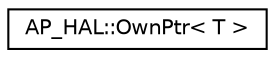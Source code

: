 digraph "Graphical Class Hierarchy"
{
 // INTERACTIVE_SVG=YES
  edge [fontname="Helvetica",fontsize="10",labelfontname="Helvetica",labelfontsize="10"];
  node [fontname="Helvetica",fontsize="10",shape=record];
  rankdir="LR";
  Node1 [label="AP_HAL::OwnPtr\< T \>",height=0.2,width=0.4,color="black", fillcolor="white", style="filled",URL="$classAP__HAL_1_1OwnPtr.html"];
}
